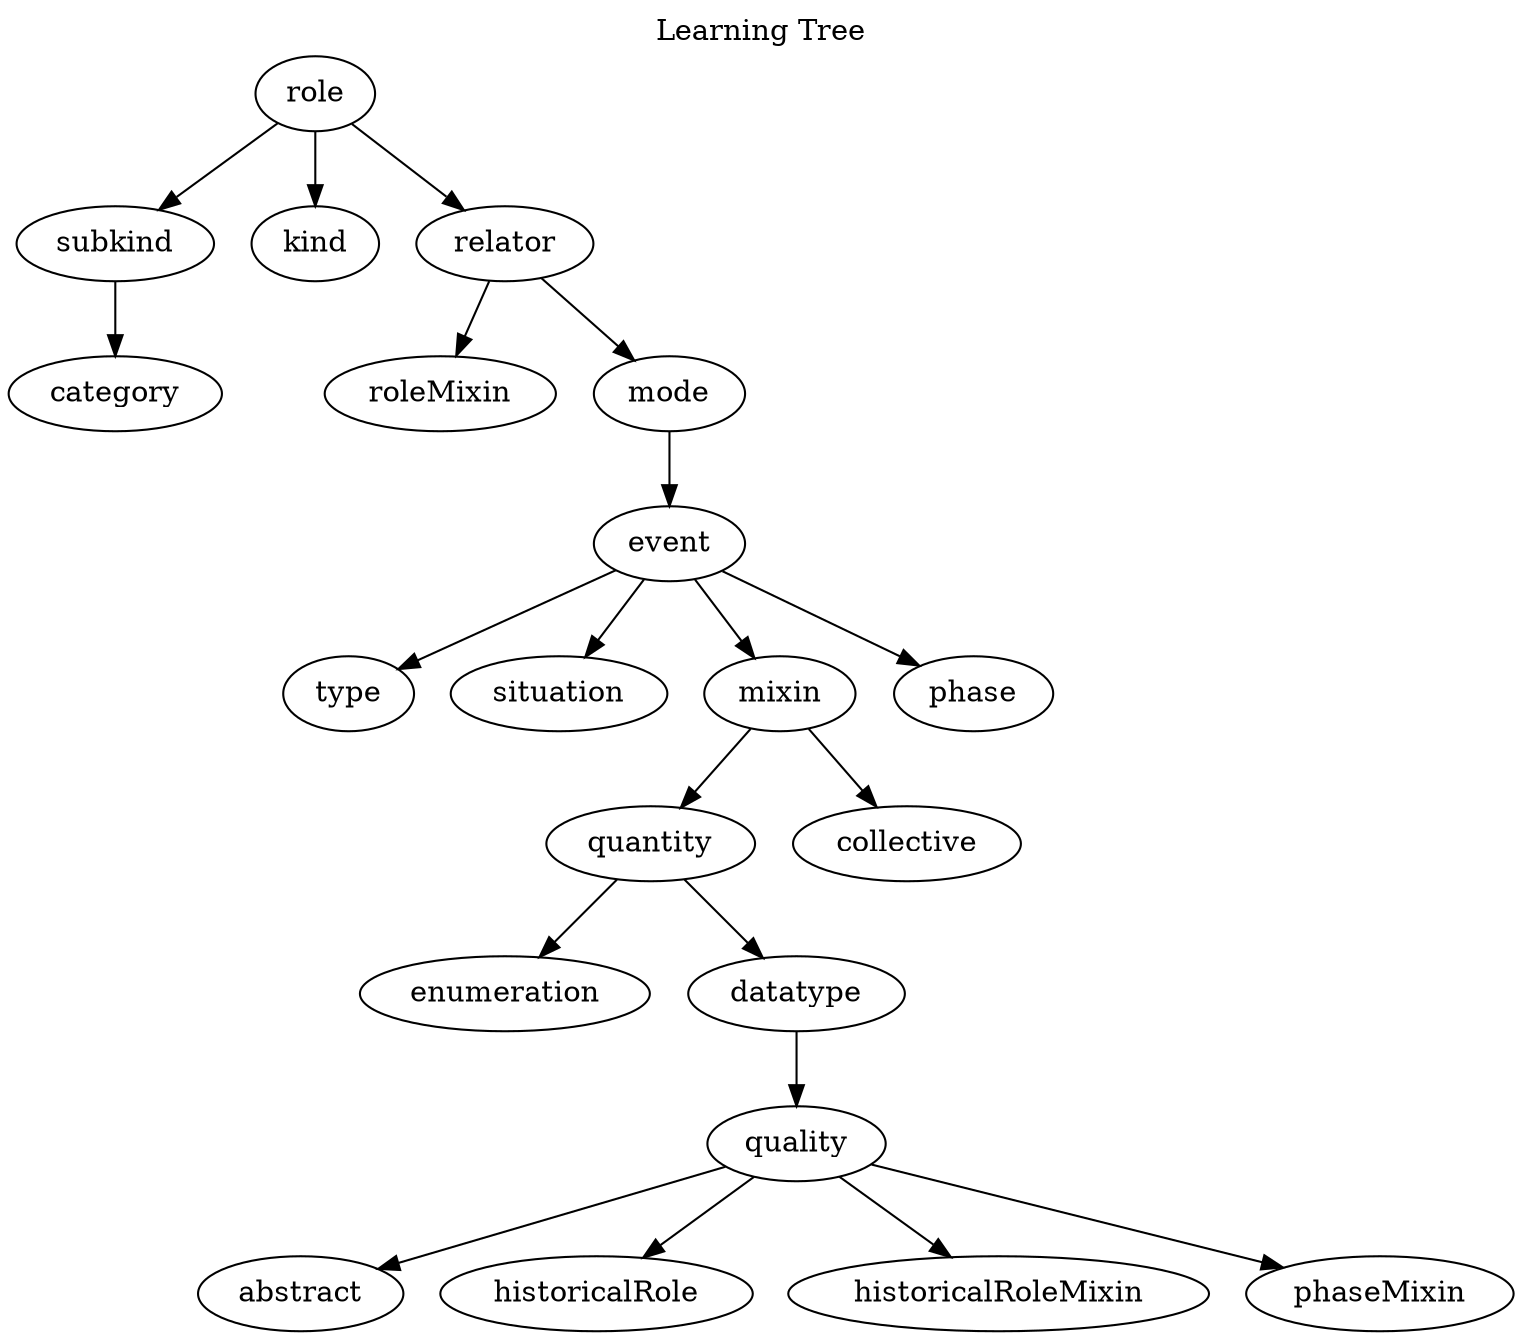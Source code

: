 strict digraph  {
label="Learning Tree";
labelloc=t;
labeljust=c;
role;
subkind;
kind;
relator;
category;
roleMixin;
mode;
event;
type;
situation;
mixin;
phase;
quantity;
collective;
enumeration;
datatype;
quality;
abstract;
historicalRole;
historicalRoleMixin;
phaseMixin;
role -> subkind;
role -> kind;
role -> relator;
subkind -> category;
relator -> roleMixin;
relator -> mode;
mode -> event;
event -> type;
event -> situation;
event -> mixin;
event -> phase;
mixin -> quantity;
mixin -> collective;
quantity -> enumeration;
quantity -> datatype;
datatype -> quality;
quality -> abstract;
quality -> historicalRole;
quality -> historicalRoleMixin;
quality -> phaseMixin;
}
